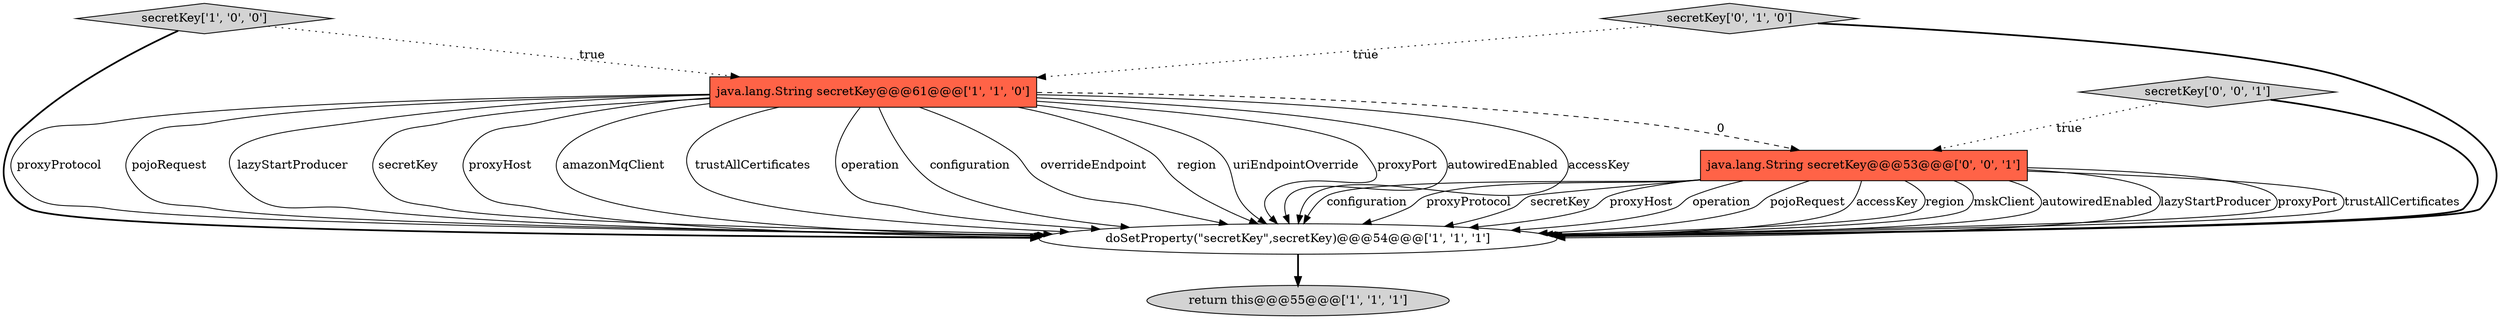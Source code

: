 digraph {
1 [style = filled, label = "secretKey['1', '0', '0']", fillcolor = lightgray, shape = diamond image = "AAA0AAABBB1BBB"];
5 [style = filled, label = "secretKey['0', '0', '1']", fillcolor = lightgray, shape = diamond image = "AAA0AAABBB3BBB"];
0 [style = filled, label = "doSetProperty(\"secretKey\",secretKey)@@@54@@@['1', '1', '1']", fillcolor = white, shape = ellipse image = "AAA0AAABBB1BBB"];
3 [style = filled, label = "return this@@@55@@@['1', '1', '1']", fillcolor = lightgray, shape = ellipse image = "AAA0AAABBB1BBB"];
2 [style = filled, label = "java.lang.String secretKey@@@61@@@['1', '1', '0']", fillcolor = tomato, shape = box image = "AAA0AAABBB1BBB"];
6 [style = filled, label = "java.lang.String secretKey@@@53@@@['0', '0', '1']", fillcolor = tomato, shape = box image = "AAA0AAABBB3BBB"];
4 [style = filled, label = "secretKey['0', '1', '0']", fillcolor = lightgray, shape = diamond image = "AAA0AAABBB2BBB"];
6->0 [style = solid, label="configuration"];
0->3 [style = bold, label=""];
6->0 [style = solid, label="proxyProtocol"];
6->0 [style = solid, label="secretKey"];
2->0 [style = solid, label="proxyProtocol"];
6->0 [style = solid, label="proxyHost"];
2->0 [style = solid, label="pojoRequest"];
5->6 [style = dotted, label="true"];
2->0 [style = solid, label="lazyStartProducer"];
2->0 [style = solid, label="secretKey"];
1->0 [style = bold, label=""];
2->0 [style = solid, label="proxyHost"];
6->0 [style = solid, label="operation"];
2->0 [style = solid, label="amazonMqClient"];
4->0 [style = bold, label=""];
2->0 [style = solid, label="trustAllCertificates"];
2->0 [style = solid, label="operation"];
2->0 [style = solid, label="configuration"];
2->0 [style = solid, label="overrideEndpoint"];
6->0 [style = solid, label="pojoRequest"];
2->0 [style = solid, label="region"];
6->0 [style = solid, label="accessKey"];
5->0 [style = bold, label=""];
6->0 [style = solid, label="region"];
6->0 [style = solid, label="mskClient"];
2->0 [style = solid, label="uriEndpointOverride"];
6->0 [style = solid, label="autowiredEnabled"];
2->6 [style = dashed, label="0"];
6->0 [style = solid, label="lazyStartProducer"];
6->0 [style = solid, label="proxyPort"];
2->0 [style = solid, label="proxyPort"];
2->0 [style = solid, label="autowiredEnabled"];
6->0 [style = solid, label="trustAllCertificates"];
2->0 [style = solid, label="accessKey"];
1->2 [style = dotted, label="true"];
4->2 [style = dotted, label="true"];
}
